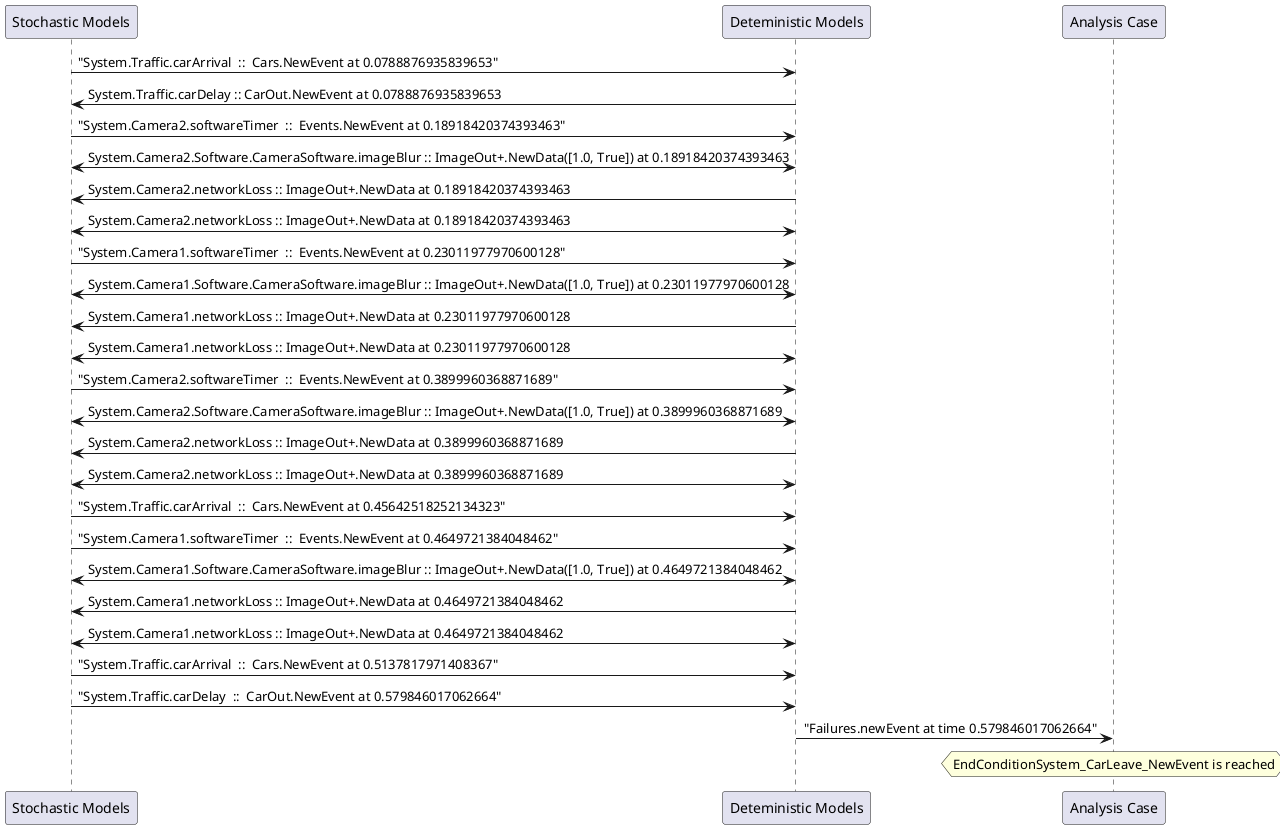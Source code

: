 
	@startuml
	participant "Stochastic Models" as stochmodel
	participant "Deteministic Models" as detmodel
	participant "Analysis Case" as analysis
	{26015_stop} stochmodel -> detmodel : "System.Traffic.carArrival  ::  Cars.NewEvent at 0.0788876935839653"
{26024_start} detmodel -> stochmodel : System.Traffic.carDelay :: CarOut.NewEvent at 0.0788876935839653
{26000_stop} stochmodel -> detmodel : "System.Camera2.softwareTimer  ::  Events.NewEvent at 0.18918420374393463"
detmodel <-> stochmodel : System.Camera2.Software.CameraSoftware.imageBlur :: ImageOut+.NewData([1.0, True]) at 0.18918420374393463
detmodel -> stochmodel : System.Camera2.networkLoss :: ImageOut+.NewData at 0.18918420374393463
detmodel <-> stochmodel : System.Camera2.networkLoss :: ImageOut+.NewData at 0.18918420374393463
{25985_stop} stochmodel -> detmodel : "System.Camera1.softwareTimer  ::  Events.NewEvent at 0.23011977970600128"
detmodel <-> stochmodel : System.Camera1.Software.CameraSoftware.imageBlur :: ImageOut+.NewData([1.0, True]) at 0.23011977970600128
detmodel -> stochmodel : System.Camera1.networkLoss :: ImageOut+.NewData at 0.23011977970600128
detmodel <-> stochmodel : System.Camera1.networkLoss :: ImageOut+.NewData at 0.23011977970600128
{26001_stop} stochmodel -> detmodel : "System.Camera2.softwareTimer  ::  Events.NewEvent at 0.3899960368871689"
detmodel <-> stochmodel : System.Camera2.Software.CameraSoftware.imageBlur :: ImageOut+.NewData([1.0, True]) at 0.3899960368871689
detmodel -> stochmodel : System.Camera2.networkLoss :: ImageOut+.NewData at 0.3899960368871689
detmodel <-> stochmodel : System.Camera2.networkLoss :: ImageOut+.NewData at 0.3899960368871689
{26016_stop} stochmodel -> detmodel : "System.Traffic.carArrival  ::  Cars.NewEvent at 0.45642518252134323"
{25986_stop} stochmodel -> detmodel : "System.Camera1.softwareTimer  ::  Events.NewEvent at 0.4649721384048462"
detmodel <-> stochmodel : System.Camera1.Software.CameraSoftware.imageBlur :: ImageOut+.NewData([1.0, True]) at 0.4649721384048462
detmodel -> stochmodel : System.Camera1.networkLoss :: ImageOut+.NewData at 0.4649721384048462
detmodel <-> stochmodel : System.Camera1.networkLoss :: ImageOut+.NewData at 0.4649721384048462
{26017_stop} stochmodel -> detmodel : "System.Traffic.carArrival  ::  Cars.NewEvent at 0.5137817971408367"
{26024_stop} stochmodel -> detmodel : "System.Traffic.carDelay  ::  CarOut.NewEvent at 0.579846017062664"
{26024_start} <-> {26024_stop} : delay
detmodel -> analysis : "Failures.newEvent at time 0.579846017062664"
hnote over analysis 
EndConditionSystem_CarLeave_NewEvent is reached
endnote
@enduml